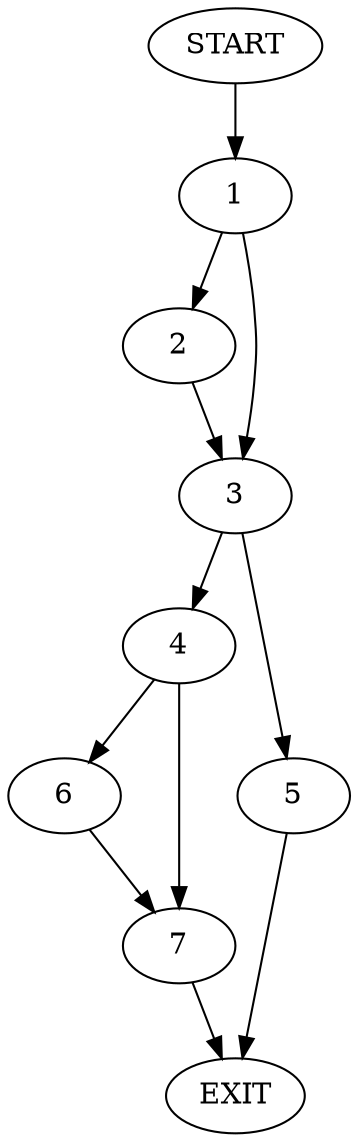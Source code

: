 digraph {
0 [label="START"]
8 [label="EXIT"]
0 -> 1
1 -> 2
1 -> 3
2 -> 3
3 -> 4
3 -> 5
5 -> 8
4 -> 6
4 -> 7
7 -> 8
6 -> 7
}
